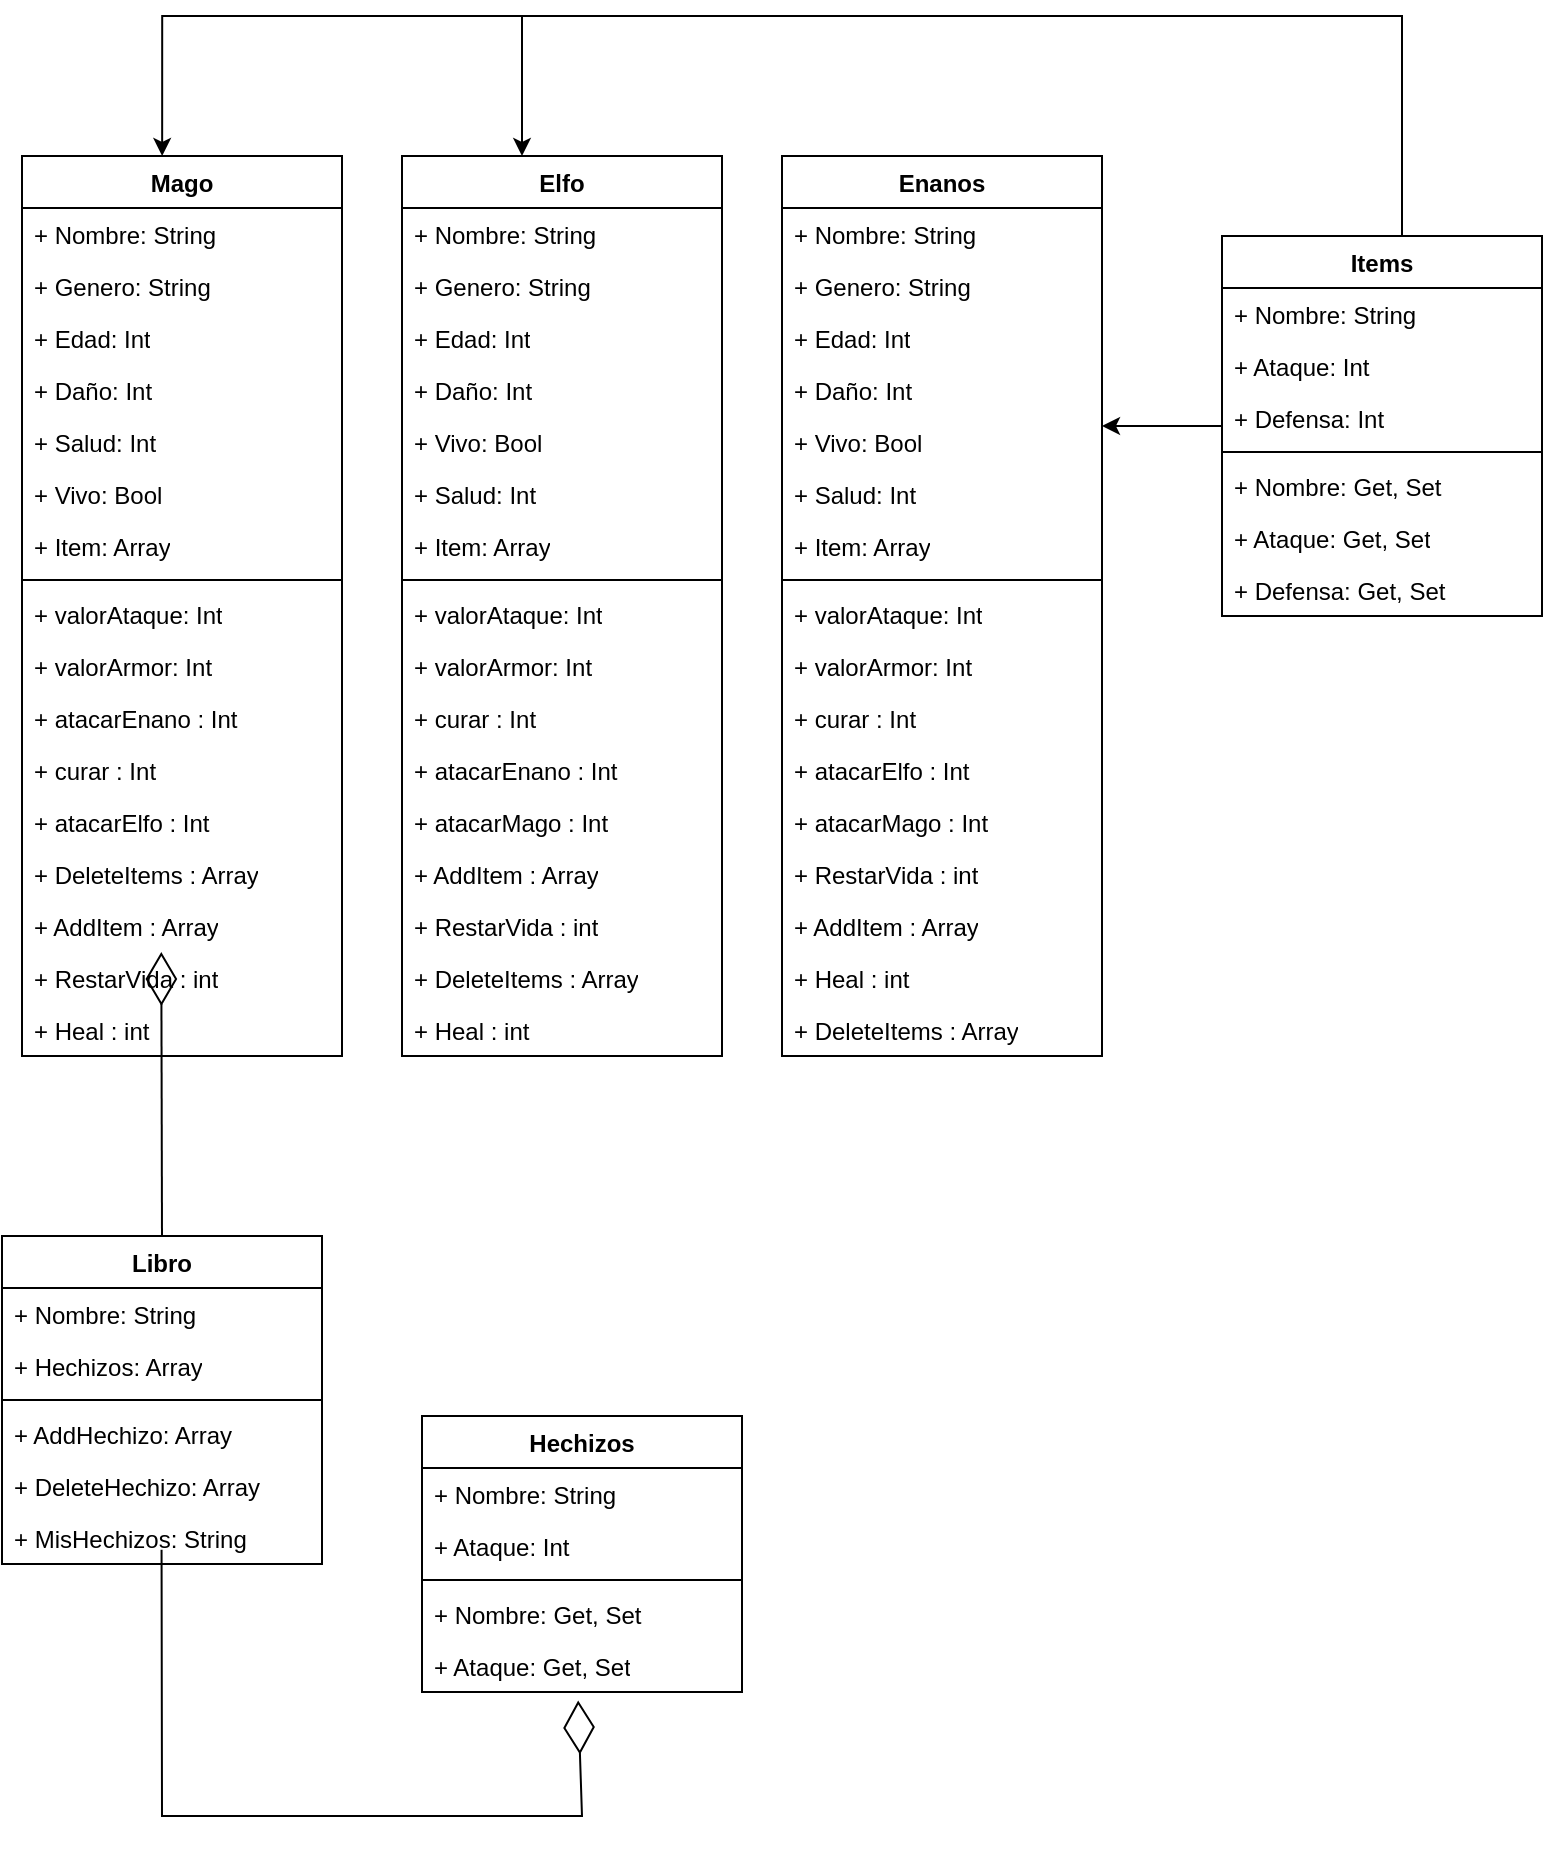 <mxfile version="24.7.8">
  <diagram name="Página-1" id="0CA3hAxMCq3za5khAhrY">
    <mxGraphModel dx="1050" dy="621" grid="1" gridSize="10" guides="1" tooltips="1" connect="1" arrows="1" fold="1" page="1" pageScale="1" pageWidth="827" pageHeight="1169" math="0" shadow="0">
      <root>
        <mxCell id="0" />
        <mxCell id="1" parent="0" />
        <mxCell id="MAFXYjccX8p-bkVWWiqC-1" value="Mago" style="swimlane;fontStyle=1;align=center;verticalAlign=top;childLayout=stackLayout;horizontal=1;startSize=26;horizontalStack=0;resizeParent=1;resizeParentMax=0;resizeLast=0;collapsible=1;marginBottom=0;whiteSpace=wrap;html=1;" parent="1" vertex="1">
          <mxGeometry x="50" y="250" width="160" height="450" as="geometry" />
        </mxCell>
        <mxCell id="MAFXYjccX8p-bkVWWiqC-2" value="+ Nombre: String" style="text;strokeColor=none;fillColor=none;align=left;verticalAlign=top;spacingLeft=4;spacingRight=4;overflow=hidden;rotatable=0;points=[[0,0.5],[1,0.5]];portConstraint=eastwest;whiteSpace=wrap;html=1;" parent="MAFXYjccX8p-bkVWWiqC-1" vertex="1">
          <mxGeometry y="26" width="160" height="26" as="geometry" />
        </mxCell>
        <mxCell id="MAFXYjccX8p-bkVWWiqC-5" value="+ Genero: String" style="text;strokeColor=none;fillColor=none;align=left;verticalAlign=top;spacingLeft=4;spacingRight=4;overflow=hidden;rotatable=0;points=[[0,0.5],[1,0.5]];portConstraint=eastwest;whiteSpace=wrap;html=1;" parent="MAFXYjccX8p-bkVWWiqC-1" vertex="1">
          <mxGeometry y="52" width="160" height="26" as="geometry" />
        </mxCell>
        <mxCell id="MAFXYjccX8p-bkVWWiqC-6" value="+ Edad: Int" style="text;strokeColor=none;fillColor=none;align=left;verticalAlign=top;spacingLeft=4;spacingRight=4;overflow=hidden;rotatable=0;points=[[0,0.5],[1,0.5]];portConstraint=eastwest;whiteSpace=wrap;html=1;" parent="MAFXYjccX8p-bkVWWiqC-1" vertex="1">
          <mxGeometry y="78" width="160" height="26" as="geometry" />
        </mxCell>
        <mxCell id="oSrTfix0zcJ84h4oc8Rf-11" value="+ Daño: Int" style="text;strokeColor=none;fillColor=none;align=left;verticalAlign=top;spacingLeft=4;spacingRight=4;overflow=hidden;rotatable=0;points=[[0,0.5],[1,0.5]];portConstraint=eastwest;whiteSpace=wrap;html=1;" parent="MAFXYjccX8p-bkVWWiqC-1" vertex="1">
          <mxGeometry y="104" width="160" height="26" as="geometry" />
        </mxCell>
        <mxCell id="MAFXYjccX8p-bkVWWiqC-7" value="+ Salud: Int" style="text;strokeColor=none;fillColor=none;align=left;verticalAlign=top;spacingLeft=4;spacingRight=4;overflow=hidden;rotatable=0;points=[[0,0.5],[1,0.5]];portConstraint=eastwest;whiteSpace=wrap;html=1;" parent="MAFXYjccX8p-bkVWWiqC-1" vertex="1">
          <mxGeometry y="130" width="160" height="26" as="geometry" />
        </mxCell>
        <mxCell id="oSrTfix0zcJ84h4oc8Rf-2" value="+ Vivo: Bool" style="text;strokeColor=none;fillColor=none;align=left;verticalAlign=top;spacingLeft=4;spacingRight=4;overflow=hidden;rotatable=0;points=[[0,0.5],[1,0.5]];portConstraint=eastwest;whiteSpace=wrap;html=1;" parent="MAFXYjccX8p-bkVWWiqC-1" vertex="1">
          <mxGeometry y="156" width="160" height="26" as="geometry" />
        </mxCell>
        <mxCell id="MAFXYjccX8p-bkVWWiqC-35" value="+ Item: Array" style="text;strokeColor=none;fillColor=none;align=left;verticalAlign=top;spacingLeft=4;spacingRight=4;overflow=hidden;rotatable=0;points=[[0,0.5],[1,0.5]];portConstraint=eastwest;whiteSpace=wrap;html=1;" parent="MAFXYjccX8p-bkVWWiqC-1" vertex="1">
          <mxGeometry y="182" width="160" height="26" as="geometry" />
        </mxCell>
        <mxCell id="MAFXYjccX8p-bkVWWiqC-3" value="" style="line;strokeWidth=1;fillColor=none;align=left;verticalAlign=middle;spacingTop=-1;spacingLeft=3;spacingRight=3;rotatable=0;labelPosition=right;points=[];portConstraint=eastwest;strokeColor=inherit;" parent="MAFXYjccX8p-bkVWWiqC-1" vertex="1">
          <mxGeometry y="208" width="160" height="8" as="geometry" />
        </mxCell>
        <mxCell id="MAFXYjccX8p-bkVWWiqC-4" value="+ valorAtaque: Int" style="text;strokeColor=none;fillColor=none;align=left;verticalAlign=top;spacingLeft=4;spacingRight=4;overflow=hidden;rotatable=0;points=[[0,0.5],[1,0.5]];portConstraint=eastwest;whiteSpace=wrap;html=1;" parent="MAFXYjccX8p-bkVWWiqC-1" vertex="1">
          <mxGeometry y="216" width="160" height="26" as="geometry" />
        </mxCell>
        <mxCell id="MAFXYjccX8p-bkVWWiqC-33" value="+ valorArmor: Int" style="text;strokeColor=none;fillColor=none;align=left;verticalAlign=top;spacingLeft=4;spacingRight=4;overflow=hidden;rotatable=0;points=[[0,0.5],[1,0.5]];portConstraint=eastwest;whiteSpace=wrap;html=1;" parent="MAFXYjccX8p-bkVWWiqC-1" vertex="1">
          <mxGeometry y="242" width="160" height="26" as="geometry" />
        </mxCell>
        <mxCell id="MAFXYjccX8p-bkVWWiqC-34" value="+ atacarEnano : Int" style="text;strokeColor=none;fillColor=none;align=left;verticalAlign=top;spacingLeft=4;spacingRight=4;overflow=hidden;rotatable=0;points=[[0,0.5],[1,0.5]];portConstraint=eastwest;whiteSpace=wrap;html=1;" parent="MAFXYjccX8p-bkVWWiqC-1" vertex="1">
          <mxGeometry y="268" width="160" height="26" as="geometry" />
        </mxCell>
        <mxCell id="MAFXYjccX8p-bkVWWiqC-36" value="+ curar : Int" style="text;strokeColor=none;fillColor=none;align=left;verticalAlign=top;spacingLeft=4;spacingRight=4;overflow=hidden;rotatable=0;points=[[0,0.5],[1,0.5]];portConstraint=eastwest;whiteSpace=wrap;html=1;" parent="MAFXYjccX8p-bkVWWiqC-1" vertex="1">
          <mxGeometry y="294" width="160" height="26" as="geometry" />
        </mxCell>
        <mxCell id="oSrTfix0zcJ84h4oc8Rf-14" value="+ atacarElfo : Int" style="text;strokeColor=none;fillColor=none;align=left;verticalAlign=top;spacingLeft=4;spacingRight=4;overflow=hidden;rotatable=0;points=[[0,0.5],[1,0.5]];portConstraint=eastwest;whiteSpace=wrap;html=1;" parent="MAFXYjccX8p-bkVWWiqC-1" vertex="1">
          <mxGeometry y="320" width="160" height="26" as="geometry" />
        </mxCell>
        <mxCell id="oSrTfix0zcJ84h4oc8Rf-5" value="+ DeleteItems : Array" style="text;strokeColor=none;fillColor=none;align=left;verticalAlign=top;spacingLeft=4;spacingRight=4;overflow=hidden;rotatable=0;points=[[0,0.5],[1,0.5]];portConstraint=eastwest;whiteSpace=wrap;html=1;" parent="MAFXYjccX8p-bkVWWiqC-1" vertex="1">
          <mxGeometry y="346" width="160" height="26" as="geometry" />
        </mxCell>
        <mxCell id="oSrTfix0zcJ84h4oc8Rf-20" value="+ AddItem : Array" style="text;strokeColor=none;fillColor=none;align=left;verticalAlign=top;spacingLeft=4;spacingRight=4;overflow=hidden;rotatable=0;points=[[0,0.5],[1,0.5]];portConstraint=eastwest;whiteSpace=wrap;html=1;" parent="MAFXYjccX8p-bkVWWiqC-1" vertex="1">
          <mxGeometry y="372" width="160" height="26" as="geometry" />
        </mxCell>
        <mxCell id="MAFXYjccX8p-bkVWWiqC-39" value="+ RestarVida : int" style="text;strokeColor=none;fillColor=none;align=left;verticalAlign=top;spacingLeft=4;spacingRight=4;overflow=hidden;rotatable=0;points=[[0,0.5],[1,0.5]];portConstraint=eastwest;whiteSpace=wrap;html=1;" parent="MAFXYjccX8p-bkVWWiqC-1" vertex="1">
          <mxGeometry y="398" width="160" height="26" as="geometry" />
        </mxCell>
        <mxCell id="oSrTfix0zcJ84h4oc8Rf-6" value="+ Heal : int" style="text;strokeColor=none;fillColor=none;align=left;verticalAlign=top;spacingLeft=4;spacingRight=4;overflow=hidden;rotatable=0;points=[[0,0.5],[1,0.5]];portConstraint=eastwest;whiteSpace=wrap;html=1;" parent="MAFXYjccX8p-bkVWWiqC-1" vertex="1">
          <mxGeometry y="424" width="160" height="26" as="geometry" />
        </mxCell>
        <mxCell id="4qDm0qYGXs3KTyD7j0tI-27" value="" style="edgeStyle=orthogonalEdgeStyle;rounded=0;orthogonalLoop=1;jettySize=auto;html=1;" parent="1" edge="1">
          <mxGeometry relative="1" as="geometry">
            <mxPoint x="590" y="384.97" as="targetPoint" />
            <mxPoint x="650" y="384.966" as="sourcePoint" />
          </mxGeometry>
        </mxCell>
        <mxCell id="MAFXYjccX8p-bkVWWiqC-40" value="Items" style="swimlane;fontStyle=1;align=center;verticalAlign=top;childLayout=stackLayout;horizontal=1;startSize=26;horizontalStack=0;resizeParent=1;resizeParentMax=0;resizeLast=0;collapsible=1;marginBottom=0;whiteSpace=wrap;html=1;" parent="1" vertex="1">
          <mxGeometry x="650" y="290" width="160" height="190" as="geometry" />
        </mxCell>
        <mxCell id="MAFXYjccX8p-bkVWWiqC-41" value="+ Nombre: String" style="text;strokeColor=none;fillColor=none;align=left;verticalAlign=top;spacingLeft=4;spacingRight=4;overflow=hidden;rotatable=0;points=[[0,0.5],[1,0.5]];portConstraint=eastwest;whiteSpace=wrap;html=1;" parent="MAFXYjccX8p-bkVWWiqC-40" vertex="1">
          <mxGeometry y="26" width="160" height="26" as="geometry" />
        </mxCell>
        <mxCell id="MAFXYjccX8p-bkVWWiqC-42" value="+ Ataque: Int" style="text;strokeColor=none;fillColor=none;align=left;verticalAlign=top;spacingLeft=4;spacingRight=4;overflow=hidden;rotatable=0;points=[[0,0.5],[1,0.5]];portConstraint=eastwest;whiteSpace=wrap;html=1;" parent="MAFXYjccX8p-bkVWWiqC-40" vertex="1">
          <mxGeometry y="52" width="160" height="26" as="geometry" />
        </mxCell>
        <mxCell id="MAFXYjccX8p-bkVWWiqC-45" value="+ Defensa: Int" style="text;strokeColor=none;fillColor=none;align=left;verticalAlign=top;spacingLeft=4;spacingRight=4;overflow=hidden;rotatable=0;points=[[0,0.5],[1,0.5]];portConstraint=eastwest;whiteSpace=wrap;html=1;" parent="MAFXYjccX8p-bkVWWiqC-40" vertex="1">
          <mxGeometry y="78" width="160" height="26" as="geometry" />
        </mxCell>
        <mxCell id="MAFXYjccX8p-bkVWWiqC-43" value="" style="line;strokeWidth=1;fillColor=none;align=left;verticalAlign=middle;spacingTop=-1;spacingLeft=3;spacingRight=3;rotatable=0;labelPosition=right;points=[];portConstraint=eastwest;strokeColor=inherit;" parent="MAFXYjccX8p-bkVWWiqC-40" vertex="1">
          <mxGeometry y="104" width="160" height="8" as="geometry" />
        </mxCell>
        <mxCell id="MAFXYjccX8p-bkVWWiqC-44" value="+ Nombre: Get, Set" style="text;strokeColor=none;fillColor=none;align=left;verticalAlign=top;spacingLeft=4;spacingRight=4;overflow=hidden;rotatable=0;points=[[0,0.5],[1,0.5]];portConstraint=eastwest;whiteSpace=wrap;html=1;" parent="MAFXYjccX8p-bkVWWiqC-40" vertex="1">
          <mxGeometry y="112" width="160" height="26" as="geometry" />
        </mxCell>
        <mxCell id="MAFXYjccX8p-bkVWWiqC-47" value="+ Ataque: Get, Set" style="text;strokeColor=none;fillColor=none;align=left;verticalAlign=top;spacingLeft=4;spacingRight=4;overflow=hidden;rotatable=0;points=[[0,0.5],[1,0.5]];portConstraint=eastwest;whiteSpace=wrap;html=1;" parent="MAFXYjccX8p-bkVWWiqC-40" vertex="1">
          <mxGeometry y="138" width="160" height="26" as="geometry" />
        </mxCell>
        <mxCell id="MAFXYjccX8p-bkVWWiqC-46" value="+ Defensa: Get, Set" style="text;strokeColor=none;fillColor=none;align=left;verticalAlign=top;spacingLeft=4;spacingRight=4;overflow=hidden;rotatable=0;points=[[0,0.5],[1,0.5]];portConstraint=eastwest;whiteSpace=wrap;html=1;" parent="MAFXYjccX8p-bkVWWiqC-40" vertex="1">
          <mxGeometry y="164" width="160" height="26" as="geometry" />
        </mxCell>
        <mxCell id="MAFXYjccX8p-bkVWWiqC-49" value="Libro" style="swimlane;fontStyle=1;align=center;verticalAlign=top;childLayout=stackLayout;horizontal=1;startSize=26;horizontalStack=0;resizeParent=1;resizeParentMax=0;resizeLast=0;collapsible=1;marginBottom=0;whiteSpace=wrap;html=1;" parent="1" vertex="1">
          <mxGeometry x="40" y="790" width="160" height="164" as="geometry" />
        </mxCell>
        <mxCell id="MAFXYjccX8p-bkVWWiqC-50" value="+ Nombre: String" style="text;strokeColor=none;fillColor=none;align=left;verticalAlign=top;spacingLeft=4;spacingRight=4;overflow=hidden;rotatable=0;points=[[0,0.5],[1,0.5]];portConstraint=eastwest;whiteSpace=wrap;html=1;" parent="MAFXYjccX8p-bkVWWiqC-49" vertex="1">
          <mxGeometry y="26" width="160" height="26" as="geometry" />
        </mxCell>
        <mxCell id="MAFXYjccX8p-bkVWWiqC-51" value="+ Hechizos: Array" style="text;strokeColor=none;fillColor=none;align=left;verticalAlign=top;spacingLeft=4;spacingRight=4;overflow=hidden;rotatable=0;points=[[0,0.5],[1,0.5]];portConstraint=eastwest;whiteSpace=wrap;html=1;" parent="MAFXYjccX8p-bkVWWiqC-49" vertex="1">
          <mxGeometry y="52" width="160" height="26" as="geometry" />
        </mxCell>
        <mxCell id="MAFXYjccX8p-bkVWWiqC-53" value="" style="line;strokeWidth=1;fillColor=none;align=left;verticalAlign=middle;spacingTop=-1;spacingLeft=3;spacingRight=3;rotatable=0;labelPosition=right;points=[];portConstraint=eastwest;strokeColor=inherit;" parent="MAFXYjccX8p-bkVWWiqC-49" vertex="1">
          <mxGeometry y="78" width="160" height="8" as="geometry" />
        </mxCell>
        <mxCell id="MAFXYjccX8p-bkVWWiqC-54" value="+ AddHechizo: Array" style="text;strokeColor=none;fillColor=none;align=left;verticalAlign=top;spacingLeft=4;spacingRight=4;overflow=hidden;rotatable=0;points=[[0,0.5],[1,0.5]];portConstraint=eastwest;whiteSpace=wrap;html=1;" parent="MAFXYjccX8p-bkVWWiqC-49" vertex="1">
          <mxGeometry y="86" width="160" height="26" as="geometry" />
        </mxCell>
        <mxCell id="MAFXYjccX8p-bkVWWiqC-55" value="+ DeleteHechizo: Array" style="text;strokeColor=none;fillColor=none;align=left;verticalAlign=top;spacingLeft=4;spacingRight=4;overflow=hidden;rotatable=0;points=[[0,0.5],[1,0.5]];portConstraint=eastwest;whiteSpace=wrap;html=1;" parent="MAFXYjccX8p-bkVWWiqC-49" vertex="1">
          <mxGeometry y="112" width="160" height="26" as="geometry" />
        </mxCell>
        <mxCell id="MAFXYjccX8p-bkVWWiqC-81" value="" style="endArrow=diamondThin;endFill=0;endSize=24;html=1;rounded=0;entryX=0.488;entryY=1.163;entryDx=0;entryDy=0;entryPerimeter=0;" parent="MAFXYjccX8p-bkVWWiqC-49" target="MAFXYjccX8p-bkVWWiqC-63" edge="1">
          <mxGeometry width="160" relative="1" as="geometry">
            <mxPoint x="79.78" y="156.83" as="sourcePoint" />
            <mxPoint x="300" y="290" as="targetPoint" />
            <Array as="points">
              <mxPoint x="80" y="290" />
              <mxPoint x="290" y="290" />
            </Array>
          </mxGeometry>
        </mxCell>
        <mxCell id="MAFXYjccX8p-bkVWWiqC-56" value="+ MisHechizos: String" style="text;strokeColor=none;fillColor=none;align=left;verticalAlign=top;spacingLeft=4;spacingRight=4;overflow=hidden;rotatable=0;points=[[0,0.5],[1,0.5]];portConstraint=eastwest;whiteSpace=wrap;html=1;" parent="MAFXYjccX8p-bkVWWiqC-49" vertex="1">
          <mxGeometry y="138" width="160" height="26" as="geometry" />
        </mxCell>
        <mxCell id="MAFXYjccX8p-bkVWWiqC-57" value="Hechizos" style="swimlane;fontStyle=1;align=center;verticalAlign=top;childLayout=stackLayout;horizontal=1;startSize=26;horizontalStack=0;resizeParent=1;resizeParentMax=0;resizeLast=0;collapsible=1;marginBottom=0;whiteSpace=wrap;html=1;" parent="1" vertex="1">
          <mxGeometry x="250" y="880" width="160" height="138" as="geometry" />
        </mxCell>
        <mxCell id="MAFXYjccX8p-bkVWWiqC-58" value="+ Nombre: String" style="text;strokeColor=none;fillColor=none;align=left;verticalAlign=top;spacingLeft=4;spacingRight=4;overflow=hidden;rotatable=0;points=[[0,0.5],[1,0.5]];portConstraint=eastwest;whiteSpace=wrap;html=1;" parent="MAFXYjccX8p-bkVWWiqC-57" vertex="1">
          <mxGeometry y="26" width="160" height="26" as="geometry" />
        </mxCell>
        <mxCell id="MAFXYjccX8p-bkVWWiqC-59" value="+ Ataque: Int" style="text;strokeColor=none;fillColor=none;align=left;verticalAlign=top;spacingLeft=4;spacingRight=4;overflow=hidden;rotatable=0;points=[[0,0.5],[1,0.5]];portConstraint=eastwest;whiteSpace=wrap;html=1;" parent="MAFXYjccX8p-bkVWWiqC-57" vertex="1">
          <mxGeometry y="52" width="160" height="26" as="geometry" />
        </mxCell>
        <mxCell id="MAFXYjccX8p-bkVWWiqC-61" value="" style="line;strokeWidth=1;fillColor=none;align=left;verticalAlign=middle;spacingTop=-1;spacingLeft=3;spacingRight=3;rotatable=0;labelPosition=right;points=[];portConstraint=eastwest;strokeColor=inherit;" parent="MAFXYjccX8p-bkVWWiqC-57" vertex="1">
          <mxGeometry y="78" width="160" height="8" as="geometry" />
        </mxCell>
        <mxCell id="MAFXYjccX8p-bkVWWiqC-62" value="+ Nombre: Get, Set" style="text;strokeColor=none;fillColor=none;align=left;verticalAlign=top;spacingLeft=4;spacingRight=4;overflow=hidden;rotatable=0;points=[[0,0.5],[1,0.5]];portConstraint=eastwest;whiteSpace=wrap;html=1;" parent="MAFXYjccX8p-bkVWWiqC-57" vertex="1">
          <mxGeometry y="86" width="160" height="26" as="geometry" />
        </mxCell>
        <mxCell id="MAFXYjccX8p-bkVWWiqC-63" value="+ Ataque: Get, Set" style="text;strokeColor=none;fillColor=none;align=left;verticalAlign=top;spacingLeft=4;spacingRight=4;overflow=hidden;rotatable=0;points=[[0,0.5],[1,0.5]];portConstraint=eastwest;whiteSpace=wrap;html=1;" parent="MAFXYjccX8p-bkVWWiqC-57" vertex="1">
          <mxGeometry y="112" width="160" height="26" as="geometry" />
        </mxCell>
        <mxCell id="MAFXYjccX8p-bkVWWiqC-71" value="" style="endArrow=diamondThin;endFill=0;endSize=24;html=1;rounded=0;exitX=0.5;exitY=0;exitDx=0;exitDy=0;" parent="1" source="MAFXYjccX8p-bkVWWiqC-49" edge="1">
          <mxGeometry width="160" relative="1" as="geometry">
            <mxPoint x="119.78" y="772" as="sourcePoint" />
            <mxPoint x="119.653" y="648" as="targetPoint" />
          </mxGeometry>
        </mxCell>
        <mxCell id="4qDm0qYGXs3KTyD7j0tI-1" value="Elfo" style="swimlane;fontStyle=1;align=center;verticalAlign=top;childLayout=stackLayout;horizontal=1;startSize=26;horizontalStack=0;resizeParent=1;resizeParentMax=0;resizeLast=0;collapsible=1;marginBottom=0;whiteSpace=wrap;html=1;" parent="1" vertex="1">
          <mxGeometry x="240" y="250" width="160" height="450" as="geometry" />
        </mxCell>
        <mxCell id="4qDm0qYGXs3KTyD7j0tI-2" value="+ Nombre: String" style="text;strokeColor=none;fillColor=none;align=left;verticalAlign=top;spacingLeft=4;spacingRight=4;overflow=hidden;rotatable=0;points=[[0,0.5],[1,0.5]];portConstraint=eastwest;whiteSpace=wrap;html=1;" parent="4qDm0qYGXs3KTyD7j0tI-1" vertex="1">
          <mxGeometry y="26" width="160" height="26" as="geometry" />
        </mxCell>
        <mxCell id="4qDm0qYGXs3KTyD7j0tI-3" value="+ Genero: String" style="text;strokeColor=none;fillColor=none;align=left;verticalAlign=top;spacingLeft=4;spacingRight=4;overflow=hidden;rotatable=0;points=[[0,0.5],[1,0.5]];portConstraint=eastwest;whiteSpace=wrap;html=1;" parent="4qDm0qYGXs3KTyD7j0tI-1" vertex="1">
          <mxGeometry y="52" width="160" height="26" as="geometry" />
        </mxCell>
        <mxCell id="4qDm0qYGXs3KTyD7j0tI-4" value="+ Edad: Int" style="text;strokeColor=none;fillColor=none;align=left;verticalAlign=top;spacingLeft=4;spacingRight=4;overflow=hidden;rotatable=0;points=[[0,0.5],[1,0.5]];portConstraint=eastwest;whiteSpace=wrap;html=1;" parent="4qDm0qYGXs3KTyD7j0tI-1" vertex="1">
          <mxGeometry y="78" width="160" height="26" as="geometry" />
        </mxCell>
        <mxCell id="oSrTfix0zcJ84h4oc8Rf-12" value="+ Daño: Int" style="text;strokeColor=none;fillColor=none;align=left;verticalAlign=top;spacingLeft=4;spacingRight=4;overflow=hidden;rotatable=0;points=[[0,0.5],[1,0.5]];portConstraint=eastwest;whiteSpace=wrap;html=1;" parent="4qDm0qYGXs3KTyD7j0tI-1" vertex="1">
          <mxGeometry y="104" width="160" height="26" as="geometry" />
        </mxCell>
        <mxCell id="oSrTfix0zcJ84h4oc8Rf-3" value="+ Vivo: Bool" style="text;strokeColor=none;fillColor=none;align=left;verticalAlign=top;spacingLeft=4;spacingRight=4;overflow=hidden;rotatable=0;points=[[0,0.5],[1,0.5]];portConstraint=eastwest;whiteSpace=wrap;html=1;" parent="4qDm0qYGXs3KTyD7j0tI-1" vertex="1">
          <mxGeometry y="130" width="160" height="26" as="geometry" />
        </mxCell>
        <mxCell id="4qDm0qYGXs3KTyD7j0tI-5" value="+ Salud: Int" style="text;strokeColor=none;fillColor=none;align=left;verticalAlign=top;spacingLeft=4;spacingRight=4;overflow=hidden;rotatable=0;points=[[0,0.5],[1,0.5]];portConstraint=eastwest;whiteSpace=wrap;html=1;" parent="4qDm0qYGXs3KTyD7j0tI-1" vertex="1">
          <mxGeometry y="156" width="160" height="26" as="geometry" />
        </mxCell>
        <mxCell id="4qDm0qYGXs3KTyD7j0tI-6" value="+ Item: Array" style="text;strokeColor=none;fillColor=none;align=left;verticalAlign=top;spacingLeft=4;spacingRight=4;overflow=hidden;rotatable=0;points=[[0,0.5],[1,0.5]];portConstraint=eastwest;whiteSpace=wrap;html=1;" parent="4qDm0qYGXs3KTyD7j0tI-1" vertex="1">
          <mxGeometry y="182" width="160" height="26" as="geometry" />
        </mxCell>
        <mxCell id="4qDm0qYGXs3KTyD7j0tI-7" value="" style="line;strokeWidth=1;fillColor=none;align=left;verticalAlign=middle;spacingTop=-1;spacingLeft=3;spacingRight=3;rotatable=0;labelPosition=right;points=[];portConstraint=eastwest;strokeColor=inherit;" parent="4qDm0qYGXs3KTyD7j0tI-1" vertex="1">
          <mxGeometry y="208" width="160" height="8" as="geometry" />
        </mxCell>
        <mxCell id="4qDm0qYGXs3KTyD7j0tI-8" value="+ valorAtaque: Int" style="text;strokeColor=none;fillColor=none;align=left;verticalAlign=top;spacingLeft=4;spacingRight=4;overflow=hidden;rotatable=0;points=[[0,0.5],[1,0.5]];portConstraint=eastwest;whiteSpace=wrap;html=1;" parent="4qDm0qYGXs3KTyD7j0tI-1" vertex="1">
          <mxGeometry y="216" width="160" height="26" as="geometry" />
        </mxCell>
        <mxCell id="4qDm0qYGXs3KTyD7j0tI-9" value="+ valorArmor: Int" style="text;strokeColor=none;fillColor=none;align=left;verticalAlign=top;spacingLeft=4;spacingRight=4;overflow=hidden;rotatable=0;points=[[0,0.5],[1,0.5]];portConstraint=eastwest;whiteSpace=wrap;html=1;" parent="4qDm0qYGXs3KTyD7j0tI-1" vertex="1">
          <mxGeometry y="242" width="160" height="26" as="geometry" />
        </mxCell>
        <mxCell id="4qDm0qYGXs3KTyD7j0tI-11" value="+ curar : Int" style="text;strokeColor=none;fillColor=none;align=left;verticalAlign=top;spacingLeft=4;spacingRight=4;overflow=hidden;rotatable=0;points=[[0,0.5],[1,0.5]];portConstraint=eastwest;whiteSpace=wrap;html=1;" parent="4qDm0qYGXs3KTyD7j0tI-1" vertex="1">
          <mxGeometry y="268" width="160" height="26" as="geometry" />
        </mxCell>
        <mxCell id="oSrTfix0zcJ84h4oc8Rf-15" value="+ atacarEnano : Int" style="text;strokeColor=none;fillColor=none;align=left;verticalAlign=top;spacingLeft=4;spacingRight=4;overflow=hidden;rotatable=0;points=[[0,0.5],[1,0.5]];portConstraint=eastwest;whiteSpace=wrap;html=1;" parent="4qDm0qYGXs3KTyD7j0tI-1" vertex="1">
          <mxGeometry y="294" width="160" height="26" as="geometry" />
        </mxCell>
        <mxCell id="oSrTfix0zcJ84h4oc8Rf-16" value="+ atacarMago : Int" style="text;strokeColor=none;fillColor=none;align=left;verticalAlign=top;spacingLeft=4;spacingRight=4;overflow=hidden;rotatable=0;points=[[0,0.5],[1,0.5]];portConstraint=eastwest;whiteSpace=wrap;html=1;" parent="4qDm0qYGXs3KTyD7j0tI-1" vertex="1">
          <mxGeometry y="320" width="160" height="26" as="geometry" />
        </mxCell>
        <mxCell id="4qDm0qYGXs3KTyD7j0tI-12" value="+ AddItem : Array" style="text;strokeColor=none;fillColor=none;align=left;verticalAlign=top;spacingLeft=4;spacingRight=4;overflow=hidden;rotatable=0;points=[[0,0.5],[1,0.5]];portConstraint=eastwest;whiteSpace=wrap;html=1;" parent="4qDm0qYGXs3KTyD7j0tI-1" vertex="1">
          <mxGeometry y="346" width="160" height="26" as="geometry" />
        </mxCell>
        <mxCell id="oSrTfix0zcJ84h4oc8Rf-7" value="+ RestarVida : int" style="text;strokeColor=none;fillColor=none;align=left;verticalAlign=top;spacingLeft=4;spacingRight=4;overflow=hidden;rotatable=0;points=[[0,0.5],[1,0.5]];portConstraint=eastwest;whiteSpace=wrap;html=1;" parent="4qDm0qYGXs3KTyD7j0tI-1" vertex="1">
          <mxGeometry y="372" width="160" height="26" as="geometry" />
        </mxCell>
        <mxCell id="oSrTfix0zcJ84h4oc8Rf-21" value="+ DeleteItems : Array" style="text;strokeColor=none;fillColor=none;align=left;verticalAlign=top;spacingLeft=4;spacingRight=4;overflow=hidden;rotatable=0;points=[[0,0.5],[1,0.5]];portConstraint=eastwest;whiteSpace=wrap;html=1;" parent="4qDm0qYGXs3KTyD7j0tI-1" vertex="1">
          <mxGeometry y="398" width="160" height="26" as="geometry" />
        </mxCell>
        <mxCell id="oSrTfix0zcJ84h4oc8Rf-8" value="+ Heal : int" style="text;strokeColor=none;fillColor=none;align=left;verticalAlign=top;spacingLeft=4;spacingRight=4;overflow=hidden;rotatable=0;points=[[0,0.5],[1,0.5]];portConstraint=eastwest;whiteSpace=wrap;html=1;" parent="4qDm0qYGXs3KTyD7j0tI-1" vertex="1">
          <mxGeometry y="424" width="160" height="26" as="geometry" />
        </mxCell>
        <mxCell id="4qDm0qYGXs3KTyD7j0tI-14" value="Enanos" style="swimlane;fontStyle=1;align=center;verticalAlign=top;childLayout=stackLayout;horizontal=1;startSize=26;horizontalStack=0;resizeParent=1;resizeParentMax=0;resizeLast=0;collapsible=1;marginBottom=0;whiteSpace=wrap;html=1;" parent="1" vertex="1">
          <mxGeometry x="430" y="250" width="160" height="450" as="geometry" />
        </mxCell>
        <mxCell id="4qDm0qYGXs3KTyD7j0tI-15" value="+ Nombre: String" style="text;strokeColor=none;fillColor=none;align=left;verticalAlign=top;spacingLeft=4;spacingRight=4;overflow=hidden;rotatable=0;points=[[0,0.5],[1,0.5]];portConstraint=eastwest;whiteSpace=wrap;html=1;" parent="4qDm0qYGXs3KTyD7j0tI-14" vertex="1">
          <mxGeometry y="26" width="160" height="26" as="geometry" />
        </mxCell>
        <mxCell id="4qDm0qYGXs3KTyD7j0tI-16" value="+ Genero: String" style="text;strokeColor=none;fillColor=none;align=left;verticalAlign=top;spacingLeft=4;spacingRight=4;overflow=hidden;rotatable=0;points=[[0,0.5],[1,0.5]];portConstraint=eastwest;whiteSpace=wrap;html=1;" parent="4qDm0qYGXs3KTyD7j0tI-14" vertex="1">
          <mxGeometry y="52" width="160" height="26" as="geometry" />
        </mxCell>
        <mxCell id="4qDm0qYGXs3KTyD7j0tI-17" value="+ Edad: Int" style="text;strokeColor=none;fillColor=none;align=left;verticalAlign=top;spacingLeft=4;spacingRight=4;overflow=hidden;rotatable=0;points=[[0,0.5],[1,0.5]];portConstraint=eastwest;whiteSpace=wrap;html=1;" parent="4qDm0qYGXs3KTyD7j0tI-14" vertex="1">
          <mxGeometry y="78" width="160" height="26" as="geometry" />
        </mxCell>
        <mxCell id="oSrTfix0zcJ84h4oc8Rf-13" value="+ Daño: Int" style="text;strokeColor=none;fillColor=none;align=left;verticalAlign=top;spacingLeft=4;spacingRight=4;overflow=hidden;rotatable=0;points=[[0,0.5],[1,0.5]];portConstraint=eastwest;whiteSpace=wrap;html=1;" parent="4qDm0qYGXs3KTyD7j0tI-14" vertex="1">
          <mxGeometry y="104" width="160" height="26" as="geometry" />
        </mxCell>
        <mxCell id="oSrTfix0zcJ84h4oc8Rf-4" value="+ Vivo: Bool" style="text;strokeColor=none;fillColor=none;align=left;verticalAlign=top;spacingLeft=4;spacingRight=4;overflow=hidden;rotatable=0;points=[[0,0.5],[1,0.5]];portConstraint=eastwest;whiteSpace=wrap;html=1;" parent="4qDm0qYGXs3KTyD7j0tI-14" vertex="1">
          <mxGeometry y="130" width="160" height="26" as="geometry" />
        </mxCell>
        <mxCell id="4qDm0qYGXs3KTyD7j0tI-18" value="+ Salud: Int" style="text;strokeColor=none;fillColor=none;align=left;verticalAlign=top;spacingLeft=4;spacingRight=4;overflow=hidden;rotatable=0;points=[[0,0.5],[1,0.5]];portConstraint=eastwest;whiteSpace=wrap;html=1;" parent="4qDm0qYGXs3KTyD7j0tI-14" vertex="1">
          <mxGeometry y="156" width="160" height="26" as="geometry" />
        </mxCell>
        <mxCell id="4qDm0qYGXs3KTyD7j0tI-19" value="+ Item: Array" style="text;strokeColor=none;fillColor=none;align=left;verticalAlign=top;spacingLeft=4;spacingRight=4;overflow=hidden;rotatable=0;points=[[0,0.5],[1,0.5]];portConstraint=eastwest;whiteSpace=wrap;html=1;" parent="4qDm0qYGXs3KTyD7j0tI-14" vertex="1">
          <mxGeometry y="182" width="160" height="26" as="geometry" />
        </mxCell>
        <mxCell id="4qDm0qYGXs3KTyD7j0tI-20" value="" style="line;strokeWidth=1;fillColor=none;align=left;verticalAlign=middle;spacingTop=-1;spacingLeft=3;spacingRight=3;rotatable=0;labelPosition=right;points=[];portConstraint=eastwest;strokeColor=inherit;" parent="4qDm0qYGXs3KTyD7j0tI-14" vertex="1">
          <mxGeometry y="208" width="160" height="8" as="geometry" />
        </mxCell>
        <mxCell id="4qDm0qYGXs3KTyD7j0tI-21" value="+ valorAtaque: Int" style="text;strokeColor=none;fillColor=none;align=left;verticalAlign=top;spacingLeft=4;spacingRight=4;overflow=hidden;rotatable=0;points=[[0,0.5],[1,0.5]];portConstraint=eastwest;whiteSpace=wrap;html=1;" parent="4qDm0qYGXs3KTyD7j0tI-14" vertex="1">
          <mxGeometry y="216" width="160" height="26" as="geometry" />
        </mxCell>
        <mxCell id="4qDm0qYGXs3KTyD7j0tI-22" value="+ valorArmor: Int" style="text;strokeColor=none;fillColor=none;align=left;verticalAlign=top;spacingLeft=4;spacingRight=4;overflow=hidden;rotatable=0;points=[[0,0.5],[1,0.5]];portConstraint=eastwest;whiteSpace=wrap;html=1;" parent="4qDm0qYGXs3KTyD7j0tI-14" vertex="1">
          <mxGeometry y="242" width="160" height="26" as="geometry" />
        </mxCell>
        <mxCell id="4qDm0qYGXs3KTyD7j0tI-24" value="+ curar : Int" style="text;strokeColor=none;fillColor=none;align=left;verticalAlign=top;spacingLeft=4;spacingRight=4;overflow=hidden;rotatable=0;points=[[0,0.5],[1,0.5]];portConstraint=eastwest;whiteSpace=wrap;html=1;" parent="4qDm0qYGXs3KTyD7j0tI-14" vertex="1">
          <mxGeometry y="268" width="160" height="26" as="geometry" />
        </mxCell>
        <mxCell id="oSrTfix0zcJ84h4oc8Rf-17" value="+ atacarElfo : Int" style="text;strokeColor=none;fillColor=none;align=left;verticalAlign=top;spacingLeft=4;spacingRight=4;overflow=hidden;rotatable=0;points=[[0,0.5],[1,0.5]];portConstraint=eastwest;whiteSpace=wrap;html=1;" parent="4qDm0qYGXs3KTyD7j0tI-14" vertex="1">
          <mxGeometry y="294" width="160" height="26" as="geometry" />
        </mxCell>
        <mxCell id="oSrTfix0zcJ84h4oc8Rf-18" value="+ atacarMago : Int" style="text;strokeColor=none;fillColor=none;align=left;verticalAlign=top;spacingLeft=4;spacingRight=4;overflow=hidden;rotatable=0;points=[[0,0.5],[1,0.5]];portConstraint=eastwest;whiteSpace=wrap;html=1;" parent="4qDm0qYGXs3KTyD7j0tI-14" vertex="1">
          <mxGeometry y="320" width="160" height="26" as="geometry" />
        </mxCell>
        <mxCell id="oSrTfix0zcJ84h4oc8Rf-9" value="+ RestarVida : int" style="text;strokeColor=none;fillColor=none;align=left;verticalAlign=top;spacingLeft=4;spacingRight=4;overflow=hidden;rotatable=0;points=[[0,0.5],[1,0.5]];portConstraint=eastwest;whiteSpace=wrap;html=1;" parent="4qDm0qYGXs3KTyD7j0tI-14" vertex="1">
          <mxGeometry y="346" width="160" height="26" as="geometry" />
        </mxCell>
        <mxCell id="oSrTfix0zcJ84h4oc8Rf-19" value="+ AddItem : Array" style="text;strokeColor=none;fillColor=none;align=left;verticalAlign=top;spacingLeft=4;spacingRight=4;overflow=hidden;rotatable=0;points=[[0,0.5],[1,0.5]];portConstraint=eastwest;whiteSpace=wrap;html=1;" parent="4qDm0qYGXs3KTyD7j0tI-14" vertex="1">
          <mxGeometry y="372" width="160" height="26" as="geometry" />
        </mxCell>
        <mxCell id="oSrTfix0zcJ84h4oc8Rf-10" value="+ Heal : int" style="text;strokeColor=none;fillColor=none;align=left;verticalAlign=top;spacingLeft=4;spacingRight=4;overflow=hidden;rotatable=0;points=[[0,0.5],[1,0.5]];portConstraint=eastwest;whiteSpace=wrap;html=1;" parent="4qDm0qYGXs3KTyD7j0tI-14" vertex="1">
          <mxGeometry y="398" width="160" height="26" as="geometry" />
        </mxCell>
        <mxCell id="oSrTfix0zcJ84h4oc8Rf-22" value="+ DeleteItems : Array" style="text;strokeColor=none;fillColor=none;align=left;verticalAlign=top;spacingLeft=4;spacingRight=4;overflow=hidden;rotatable=0;points=[[0,0.5],[1,0.5]];portConstraint=eastwest;whiteSpace=wrap;html=1;" parent="4qDm0qYGXs3KTyD7j0tI-14" vertex="1">
          <mxGeometry y="424" width="160" height="26" as="geometry" />
        </mxCell>
        <mxCell id="4qDm0qYGXs3KTyD7j0tI-28" value="" style="edgeStyle=orthogonalEdgeStyle;rounded=0;orthogonalLoop=1;jettySize=auto;html=1;entryX=0.438;entryY=0;entryDx=0;entryDy=0;entryPerimeter=0;" parent="1" source="MAFXYjccX8p-bkVWWiqC-40" target="MAFXYjccX8p-bkVWWiqC-1" edge="1">
          <mxGeometry relative="1" as="geometry">
            <mxPoint x="740" y="280" as="sourcePoint" />
            <mxPoint x="670" y="322" as="targetPoint" />
            <Array as="points">
              <mxPoint x="740" y="180" />
              <mxPoint x="120" y="180" />
            </Array>
          </mxGeometry>
        </mxCell>
        <mxCell id="4qDm0qYGXs3KTyD7j0tI-30" value="" style="edgeStyle=orthogonalEdgeStyle;rounded=0;orthogonalLoop=1;jettySize=auto;html=1;entryX=0.5;entryY=0;entryDx=0;entryDy=0;" parent="1" edge="1">
          <mxGeometry relative="1" as="geometry">
            <mxPoint x="740" y="290" as="sourcePoint" />
            <mxPoint x="300" y="250" as="targetPoint" />
            <Array as="points">
              <mxPoint x="740" y="180" />
              <mxPoint x="300" y="180" />
            </Array>
          </mxGeometry>
        </mxCell>
      </root>
    </mxGraphModel>
  </diagram>
</mxfile>

